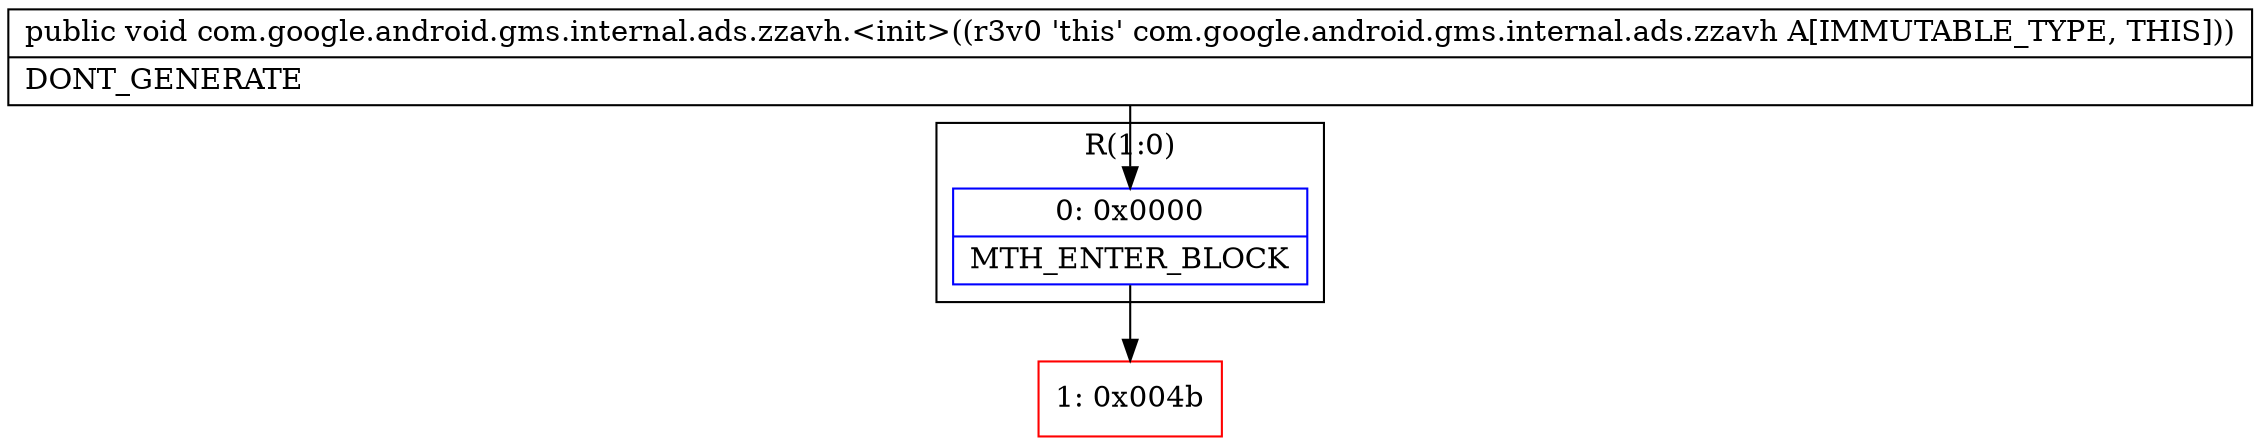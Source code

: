 digraph "CFG forcom.google.android.gms.internal.ads.zzavh.\<init\>()V" {
subgraph cluster_Region_1415831438 {
label = "R(1:0)";
node [shape=record,color=blue];
Node_0 [shape=record,label="{0\:\ 0x0000|MTH_ENTER_BLOCK\l}"];
}
Node_1 [shape=record,color=red,label="{1\:\ 0x004b}"];
MethodNode[shape=record,label="{public void com.google.android.gms.internal.ads.zzavh.\<init\>((r3v0 'this' com.google.android.gms.internal.ads.zzavh A[IMMUTABLE_TYPE, THIS]))  | DONT_GENERATE\l}"];
MethodNode -> Node_0;
Node_0 -> Node_1;
}

